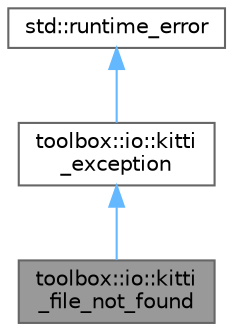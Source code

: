 digraph "toolbox::io::kitti_file_not_found"
{
 // LATEX_PDF_SIZE
  bgcolor="transparent";
  edge [fontname=Helvetica,fontsize=10,labelfontname=Helvetica,labelfontsize=10];
  node [fontname=Helvetica,fontsize=10,shape=box,height=0.2,width=0.4];
  Node1 [id="Node000001",label="toolbox::io::kitti\l_file_not_found",height=0.2,width=0.4,color="gray40", fillcolor="grey60", style="filled", fontcolor="black",tooltip="Exception thrown when a file is not found."];
  Node2 -> Node1 [id="edge1_Node000001_Node000002",dir="back",color="steelblue1",style="solid",tooltip=" "];
  Node2 [id="Node000002",label="toolbox::io::kitti\l_exception",height=0.2,width=0.4,color="gray40", fillcolor="white", style="filled",URL="$classtoolbox_1_1io_1_1kitti__exception.html",tooltip="Base exception for KITTI dataset operations."];
  Node3 -> Node2 [id="edge2_Node000002_Node000003",dir="back",color="steelblue1",style="solid",tooltip=" "];
  Node3 [id="Node000003",label="std::runtime_error",height=0.2,width=0.4,color="gray40", fillcolor="white", style="filled",tooltip=" "];
}
